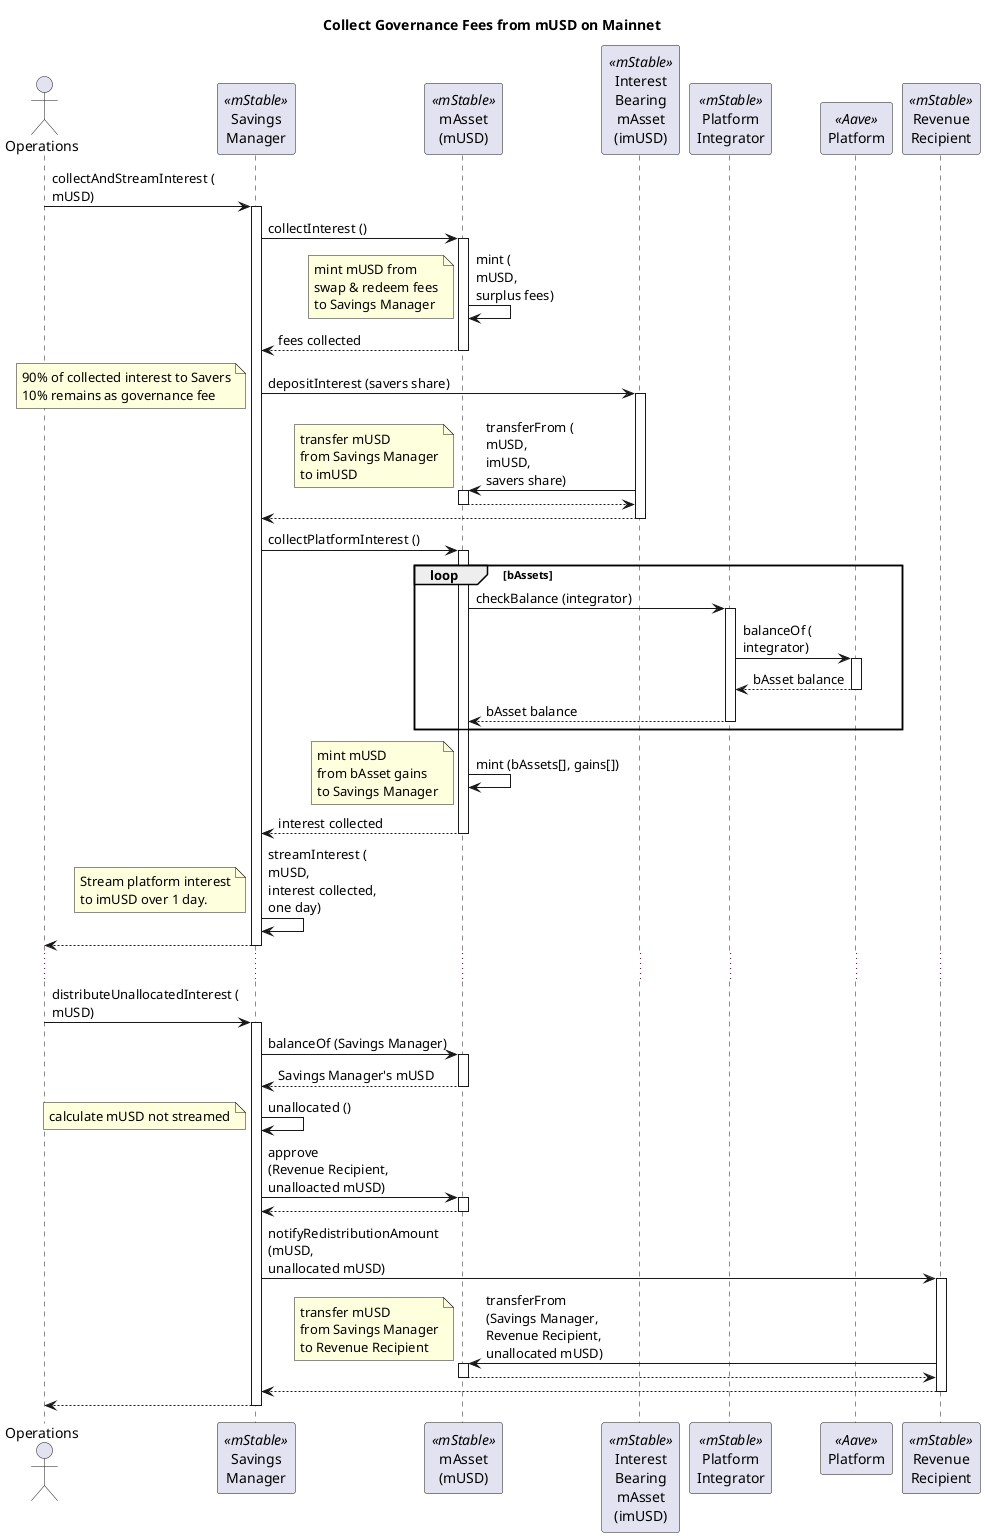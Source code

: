 @startuml

title "Collect Governance Fees from mUSD on Mainnet"

actor "Operations" as op
participant "Savings\nManager" as sm <<mStable>>
participant "mAsset\n(mUSD)" as musd <<mStable>>
participant "Interest\nBearing\nmAsset\n(imUSD)" as imusd <<mStable>>
participant "Platform\nIntegrator" as int <<mStable>>
participant "Platform" as p <<Aave>>
participant "Revenue\nRecipient" as rr <<mStable>>

op -> sm : collectAndStreamInterest (\nmUSD)
activate sm
sm -> musd : collectInterest ()
activate musd
musd -> musd : mint (\nmUSD,\nsurplus fees)
note left : mint mUSD from \nswap & redeem fees\nto Savings Manager
return fees collected
sm -> imusd : depositInterest (savers share)
activate imusd
note left : 90% of collected interest to Savers\n10% remains as governance fee
imusd -> musd : transferFrom (\nmUSD,\nimUSD,\nsavers share)
note left : transfer mUSD\nfrom Savings Manager\nto imUSD
activate musd
return
return
sm -> musd : collectPlatformInterest ()
activate musd
loop bAssets
musd -> int : checkBalance (integrator)
activate int
int -> p : balanceOf (\nintegrator)
activate p
return bAsset balance
return bAsset balance
end
musd -> musd : mint (bAssets[], gains[])
note left : mint mUSD\nfrom bAsset gains\nto Savings Manager
return interest collected
sm -> sm : streamInterest (\nmUSD,\ninterest collected,\none day)
note left: Stream platform interest\nto imUSD over 1 day.

return

...

op -> sm : distributeUnallocatedInterest (\nmUSD)
activate sm
sm -> musd : balanceOf (Savings Manager)
activate musd
return Savings Manager's mUSD
sm -> sm : unallocated ()
note left: calculate mUSD not streamed
sm -> musd : approve\n(Revenue Recipient,\nunalloacted mUSD)
activate musd
return
sm -> rr : notifyRedistributionAmount\n(mUSD,\nunallocated mUSD)
activate rr
rr -> musd : transferFrom\n(Savings Manager,\nRevenue Recipient,\nunallocated mUSD)
activate musd
note left: transfer mUSD\nfrom Savings Manager\nto Revenue Recipient
return
return
return

@enduml